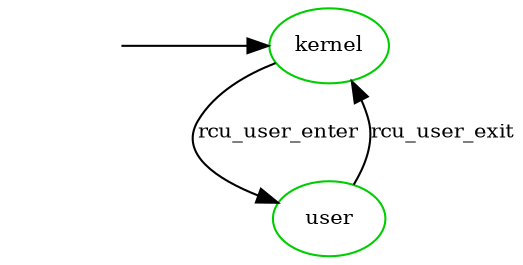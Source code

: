 digraph state_automaton {
	center = true;
	// size = "700,800";
	nodesep = 0.5;
	"__init" [shape=plaintext, style=invis, label=""];
	node [shape=ellipse, fontsize=10, color=green3];
	edge [fontsize=10];

	"__init" -> "kernel";
	"kernel" -> "user" [label="rcu_user_enter"];
	"user" -> "kernel" [label="rcu_user_exit"];

	subgraph init {
		rank = min;
		"__init";
		"kernel";
	}
}
